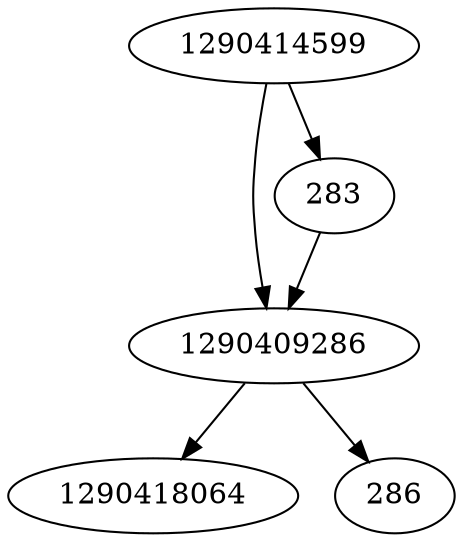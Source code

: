 strict digraph  {
1290409286;
1290414599;
1290418064;
283;
286;
1290409286 -> 1290418064;
1290409286 -> 286;
1290414599 -> 283;
1290414599 -> 1290409286;
283 -> 1290409286;
}
